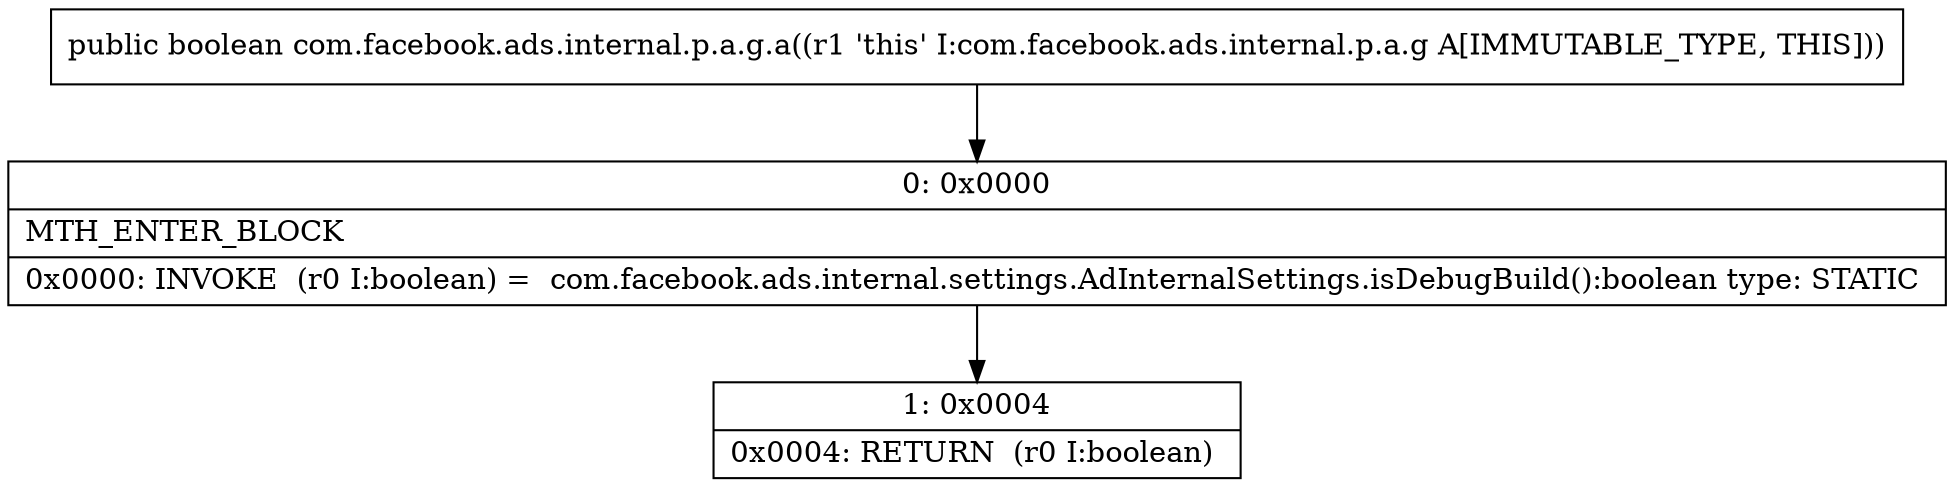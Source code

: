 digraph "CFG forcom.facebook.ads.internal.p.a.g.a()Z" {
Node_0 [shape=record,label="{0\:\ 0x0000|MTH_ENTER_BLOCK\l|0x0000: INVOKE  (r0 I:boolean) =  com.facebook.ads.internal.settings.AdInternalSettings.isDebugBuild():boolean type: STATIC \l}"];
Node_1 [shape=record,label="{1\:\ 0x0004|0x0004: RETURN  (r0 I:boolean) \l}"];
MethodNode[shape=record,label="{public boolean com.facebook.ads.internal.p.a.g.a((r1 'this' I:com.facebook.ads.internal.p.a.g A[IMMUTABLE_TYPE, THIS])) }"];
MethodNode -> Node_0;
Node_0 -> Node_1;
}

